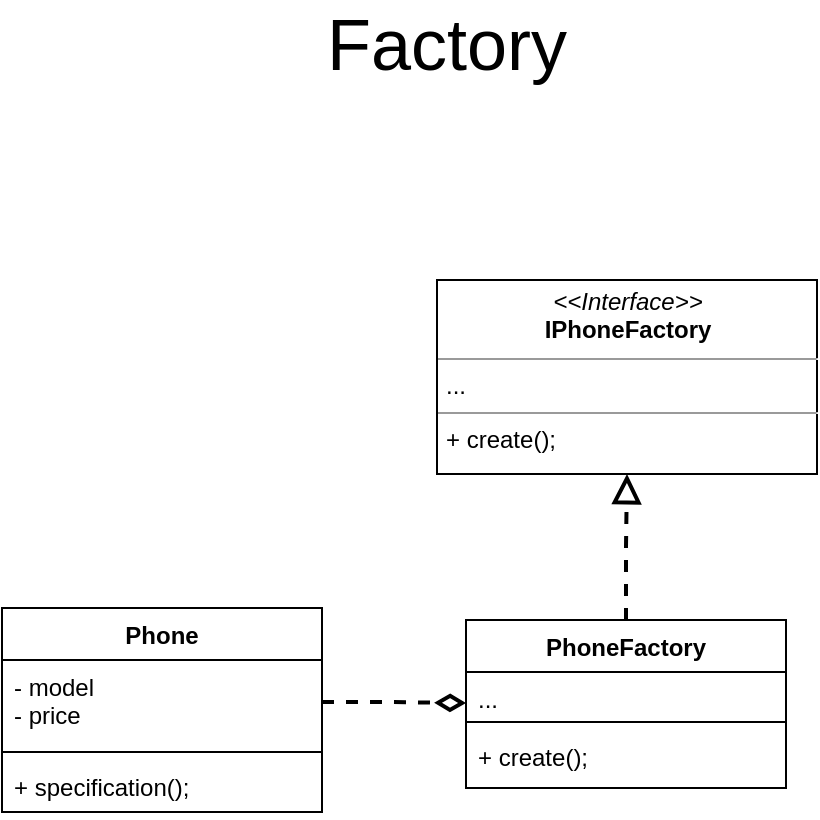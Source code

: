 <mxfile version="14.8.6" type="device"><diagram name="Page-1" id="c4acf3e9-155e-7222-9cf6-157b1a14988f"><mxGraphModel dx="981" dy="548" grid="0" gridSize="10" guides="1" tooltips="1" connect="1" arrows="1" fold="1" page="1" pageScale="1" pageWidth="850" pageHeight="1100" background="none" math="0" shadow="0"><root><mxCell id="0"/><mxCell id="1" parent="0"/><mxCell id="Gnr0yDt9QQ8g0LjmNMmj-62" value="Factory" style="text;html=1;strokeColor=none;fillColor=none;align=center;verticalAlign=middle;whiteSpace=wrap;rounded=0;fontSize=36;fontStyle=0;spacingTop=0;spacingLeft=0;" parent="1" vertex="1"><mxGeometry x="322" y="119" width="215" height="40" as="geometry"/></mxCell><mxCell id="f87gZrYLxXErbr1PJopo-2" value="&lt;p style=&quot;margin: 0px ; margin-top: 4px ; text-align: center&quot;&gt;&lt;i&gt;&amp;lt;&amp;lt;Interface&amp;gt;&amp;gt;&lt;/i&gt;&lt;br&gt;&lt;b&gt;IPhoneFactory&lt;/b&gt;&lt;/p&gt;&lt;hr size=&quot;1&quot;&gt;&lt;p style=&quot;margin: 0px ; margin-left: 4px&quot;&gt;...&lt;/p&gt;&lt;hr size=&quot;1&quot;&gt;&lt;p style=&quot;margin: 0px ; margin-left: 4px&quot;&gt;+ create();&lt;br&gt;&lt;/p&gt;" style="verticalAlign=top;align=left;overflow=fill;fontSize=12;fontFamily=Helvetica;html=1;" vertex="1" parent="1"><mxGeometry x="424.5" y="257" width="190" height="97" as="geometry"/></mxCell><mxCell id="f87gZrYLxXErbr1PJopo-3" value="Phone" style="swimlane;fontStyle=1;align=center;verticalAlign=top;childLayout=stackLayout;horizontal=1;startSize=26;horizontalStack=0;resizeParent=1;resizeParentMax=0;resizeLast=0;collapsible=1;marginBottom=0;" vertex="1" parent="1"><mxGeometry x="207" y="421" width="160" height="102" as="geometry"/></mxCell><mxCell id="f87gZrYLxXErbr1PJopo-4" value="- model&#10;- price" style="text;strokeColor=none;fillColor=none;align=left;verticalAlign=top;spacingLeft=4;spacingRight=4;overflow=hidden;rotatable=0;points=[[0,0.5],[1,0.5]];portConstraint=eastwest;" vertex="1" parent="f87gZrYLxXErbr1PJopo-3"><mxGeometry y="26" width="160" height="42" as="geometry"/></mxCell><mxCell id="f87gZrYLxXErbr1PJopo-5" value="" style="line;strokeWidth=1;fillColor=none;align=left;verticalAlign=middle;spacingTop=-1;spacingLeft=3;spacingRight=3;rotatable=0;labelPosition=right;points=[];portConstraint=eastwest;" vertex="1" parent="f87gZrYLxXErbr1PJopo-3"><mxGeometry y="68" width="160" height="8" as="geometry"/></mxCell><mxCell id="f87gZrYLxXErbr1PJopo-6" value="+ specification();" style="text;strokeColor=none;fillColor=none;align=left;verticalAlign=top;spacingLeft=4;spacingRight=4;overflow=hidden;rotatable=0;points=[[0,0.5],[1,0.5]];portConstraint=eastwest;" vertex="1" parent="f87gZrYLxXErbr1PJopo-3"><mxGeometry y="76" width="160" height="26" as="geometry"/></mxCell><mxCell id="f87gZrYLxXErbr1PJopo-12" value="" style="edgeStyle=orthogonalEdgeStyle;rounded=0;orthogonalLoop=1;jettySize=auto;html=1;endArrow=block;endFill=0;endSize=10;strokeWidth=2;dashed=1;" edge="1" parent="1" source="f87gZrYLxXErbr1PJopo-7" target="f87gZrYLxXErbr1PJopo-2"><mxGeometry relative="1" as="geometry"/></mxCell><mxCell id="f87gZrYLxXErbr1PJopo-7" value="PhoneFactory" style="swimlane;fontStyle=1;align=center;verticalAlign=top;childLayout=stackLayout;horizontal=1;startSize=26;horizontalStack=0;resizeParent=1;resizeParentMax=0;resizeLast=0;collapsible=1;marginBottom=0;" vertex="1" parent="1"><mxGeometry x="439" y="427" width="160" height="84" as="geometry"/></mxCell><mxCell id="f87gZrYLxXErbr1PJopo-8" value="..." style="text;strokeColor=none;fillColor=none;align=left;verticalAlign=top;spacingLeft=4;spacingRight=4;overflow=hidden;rotatable=0;points=[[0,0.5],[1,0.5]];portConstraint=eastwest;" vertex="1" parent="f87gZrYLxXErbr1PJopo-7"><mxGeometry y="26" width="160" height="21" as="geometry"/></mxCell><mxCell id="f87gZrYLxXErbr1PJopo-9" value="" style="line;strokeWidth=1;fillColor=none;align=left;verticalAlign=middle;spacingTop=-1;spacingLeft=3;spacingRight=3;rotatable=0;labelPosition=right;points=[];portConstraint=eastwest;" vertex="1" parent="f87gZrYLxXErbr1PJopo-7"><mxGeometry y="47" width="160" height="8" as="geometry"/></mxCell><mxCell id="f87gZrYLxXErbr1PJopo-10" value="+ create();" style="text;strokeColor=none;fillColor=none;align=left;verticalAlign=top;spacingLeft=4;spacingRight=4;overflow=hidden;rotatable=0;points=[[0,0.5],[1,0.5]];portConstraint=eastwest;" vertex="1" parent="f87gZrYLxXErbr1PJopo-7"><mxGeometry y="55" width="160" height="29" as="geometry"/></mxCell><mxCell id="f87gZrYLxXErbr1PJopo-13" value="" style="edgeStyle=orthogonalEdgeStyle;rounded=0;orthogonalLoop=1;jettySize=auto;html=1;dashed=1;endArrow=diamondThin;endFill=0;endSize=10;strokeWidth=2;entryX=0;entryY=0.741;entryDx=0;entryDy=0;entryPerimeter=0;" edge="1" parent="1" source="f87gZrYLxXErbr1PJopo-4" target="f87gZrYLxXErbr1PJopo-8"><mxGeometry relative="1" as="geometry"/></mxCell></root></mxGraphModel></diagram></mxfile>